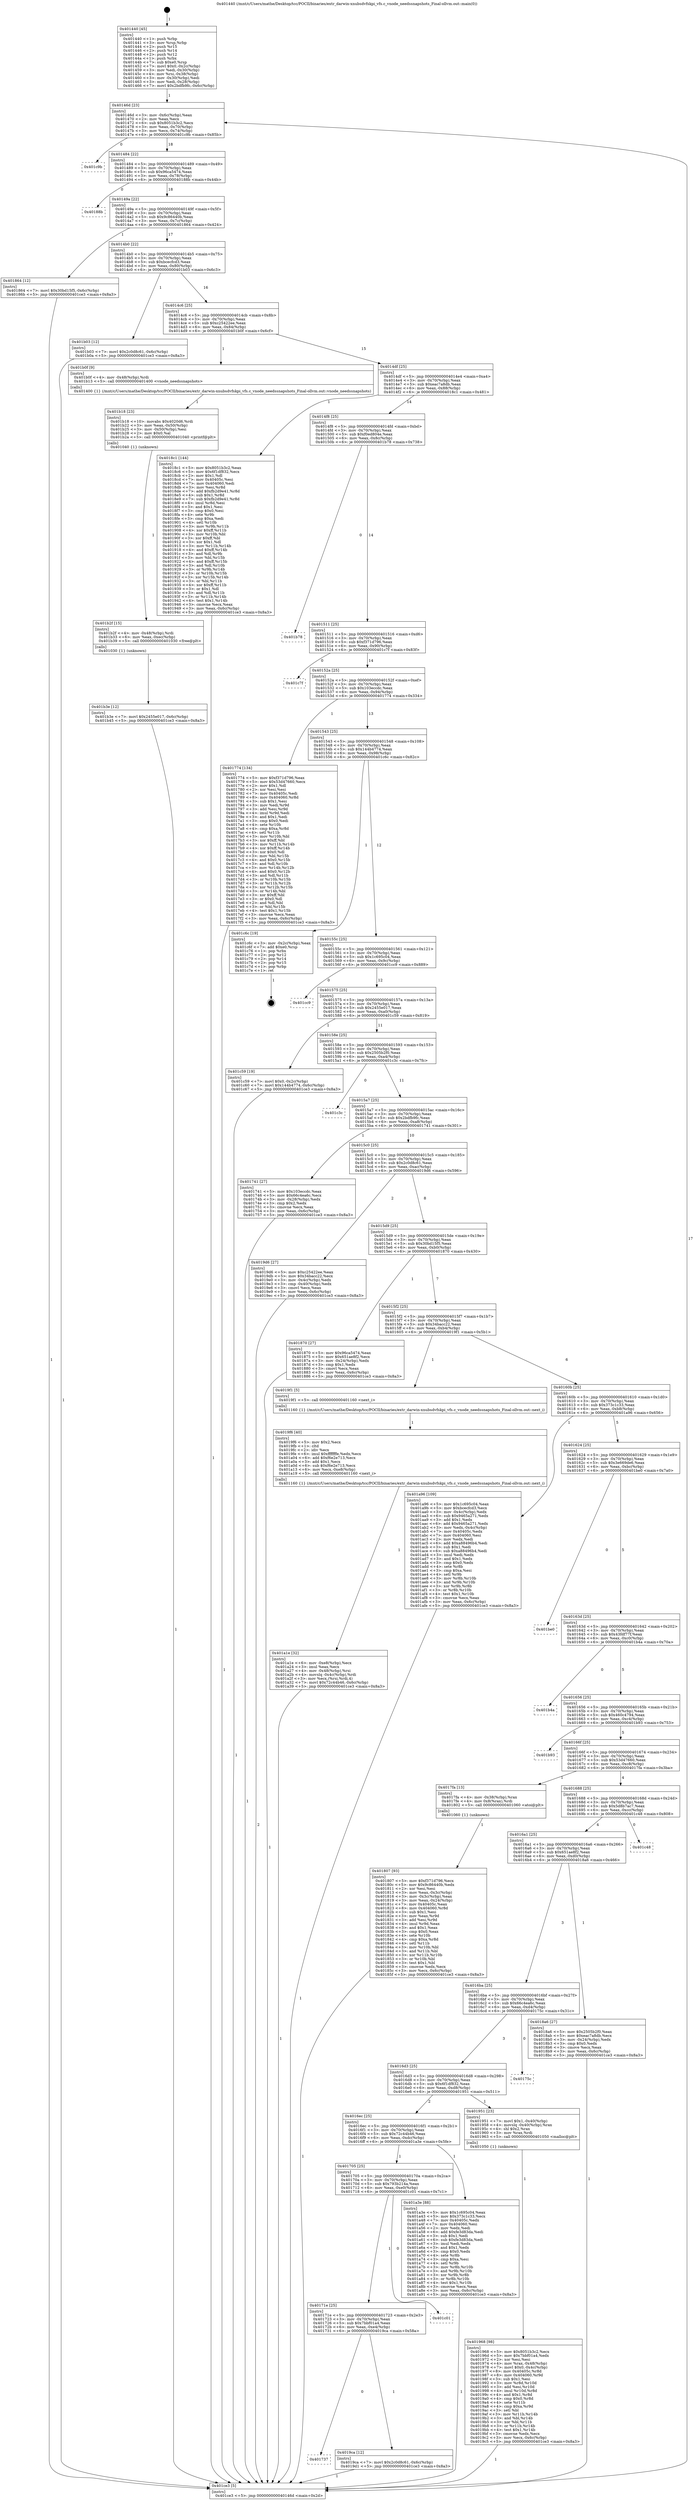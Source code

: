 digraph "0x401440" {
  label = "0x401440 (/mnt/c/Users/mathe/Desktop/tcc/POCII/binaries/extr_darwin-xnubsdvfskpi_vfs.c_vnode_needssnapshots_Final-ollvm.out::main(0))"
  labelloc = "t"
  node[shape=record]

  Entry [label="",width=0.3,height=0.3,shape=circle,fillcolor=black,style=filled]
  "0x40146d" [label="{
     0x40146d [23]\l
     | [instrs]\l
     &nbsp;&nbsp;0x40146d \<+3\>: mov -0x6c(%rbp),%eax\l
     &nbsp;&nbsp;0x401470 \<+2\>: mov %eax,%ecx\l
     &nbsp;&nbsp;0x401472 \<+6\>: sub $0x8051b3c2,%ecx\l
     &nbsp;&nbsp;0x401478 \<+3\>: mov %eax,-0x70(%rbp)\l
     &nbsp;&nbsp;0x40147b \<+3\>: mov %ecx,-0x74(%rbp)\l
     &nbsp;&nbsp;0x40147e \<+6\>: je 0000000000401c9b \<main+0x85b\>\l
  }"]
  "0x401c9b" [label="{
     0x401c9b\l
  }", style=dashed]
  "0x401484" [label="{
     0x401484 [22]\l
     | [instrs]\l
     &nbsp;&nbsp;0x401484 \<+5\>: jmp 0000000000401489 \<main+0x49\>\l
     &nbsp;&nbsp;0x401489 \<+3\>: mov -0x70(%rbp),%eax\l
     &nbsp;&nbsp;0x40148c \<+5\>: sub $0x96ca5474,%eax\l
     &nbsp;&nbsp;0x401491 \<+3\>: mov %eax,-0x78(%rbp)\l
     &nbsp;&nbsp;0x401494 \<+6\>: je 000000000040188b \<main+0x44b\>\l
  }"]
  Exit [label="",width=0.3,height=0.3,shape=circle,fillcolor=black,style=filled,peripheries=2]
  "0x40188b" [label="{
     0x40188b\l
  }", style=dashed]
  "0x40149a" [label="{
     0x40149a [22]\l
     | [instrs]\l
     &nbsp;&nbsp;0x40149a \<+5\>: jmp 000000000040149f \<main+0x5f\>\l
     &nbsp;&nbsp;0x40149f \<+3\>: mov -0x70(%rbp),%eax\l
     &nbsp;&nbsp;0x4014a2 \<+5\>: sub $0x9c86440b,%eax\l
     &nbsp;&nbsp;0x4014a7 \<+3\>: mov %eax,-0x7c(%rbp)\l
     &nbsp;&nbsp;0x4014aa \<+6\>: je 0000000000401864 \<main+0x424\>\l
  }"]
  "0x401b3e" [label="{
     0x401b3e [12]\l
     | [instrs]\l
     &nbsp;&nbsp;0x401b3e \<+7\>: movl $0x2455e017,-0x6c(%rbp)\l
     &nbsp;&nbsp;0x401b45 \<+5\>: jmp 0000000000401ce3 \<main+0x8a3\>\l
  }"]
  "0x401864" [label="{
     0x401864 [12]\l
     | [instrs]\l
     &nbsp;&nbsp;0x401864 \<+7\>: movl $0x30bd15f5,-0x6c(%rbp)\l
     &nbsp;&nbsp;0x40186b \<+5\>: jmp 0000000000401ce3 \<main+0x8a3\>\l
  }"]
  "0x4014b0" [label="{
     0x4014b0 [22]\l
     | [instrs]\l
     &nbsp;&nbsp;0x4014b0 \<+5\>: jmp 00000000004014b5 \<main+0x75\>\l
     &nbsp;&nbsp;0x4014b5 \<+3\>: mov -0x70(%rbp),%eax\l
     &nbsp;&nbsp;0x4014b8 \<+5\>: sub $0xbcecfcd3,%eax\l
     &nbsp;&nbsp;0x4014bd \<+3\>: mov %eax,-0x80(%rbp)\l
     &nbsp;&nbsp;0x4014c0 \<+6\>: je 0000000000401b03 \<main+0x6c3\>\l
  }"]
  "0x401b2f" [label="{
     0x401b2f [15]\l
     | [instrs]\l
     &nbsp;&nbsp;0x401b2f \<+4\>: mov -0x48(%rbp),%rdi\l
     &nbsp;&nbsp;0x401b33 \<+6\>: mov %eax,-0xec(%rbp)\l
     &nbsp;&nbsp;0x401b39 \<+5\>: call 0000000000401030 \<free@plt\>\l
     | [calls]\l
     &nbsp;&nbsp;0x401030 \{1\} (unknown)\l
  }"]
  "0x401b03" [label="{
     0x401b03 [12]\l
     | [instrs]\l
     &nbsp;&nbsp;0x401b03 \<+7\>: movl $0x2c0d8c61,-0x6c(%rbp)\l
     &nbsp;&nbsp;0x401b0a \<+5\>: jmp 0000000000401ce3 \<main+0x8a3\>\l
  }"]
  "0x4014c6" [label="{
     0x4014c6 [25]\l
     | [instrs]\l
     &nbsp;&nbsp;0x4014c6 \<+5\>: jmp 00000000004014cb \<main+0x8b\>\l
     &nbsp;&nbsp;0x4014cb \<+3\>: mov -0x70(%rbp),%eax\l
     &nbsp;&nbsp;0x4014ce \<+5\>: sub $0xc25422ee,%eax\l
     &nbsp;&nbsp;0x4014d3 \<+6\>: mov %eax,-0x84(%rbp)\l
     &nbsp;&nbsp;0x4014d9 \<+6\>: je 0000000000401b0f \<main+0x6cf\>\l
  }"]
  "0x401b18" [label="{
     0x401b18 [23]\l
     | [instrs]\l
     &nbsp;&nbsp;0x401b18 \<+10\>: movabs $0x4020d6,%rdi\l
     &nbsp;&nbsp;0x401b22 \<+3\>: mov %eax,-0x50(%rbp)\l
     &nbsp;&nbsp;0x401b25 \<+3\>: mov -0x50(%rbp),%esi\l
     &nbsp;&nbsp;0x401b28 \<+2\>: mov $0x0,%al\l
     &nbsp;&nbsp;0x401b2a \<+5\>: call 0000000000401040 \<printf@plt\>\l
     | [calls]\l
     &nbsp;&nbsp;0x401040 \{1\} (unknown)\l
  }"]
  "0x401b0f" [label="{
     0x401b0f [9]\l
     | [instrs]\l
     &nbsp;&nbsp;0x401b0f \<+4\>: mov -0x48(%rbp),%rdi\l
     &nbsp;&nbsp;0x401b13 \<+5\>: call 0000000000401400 \<vnode_needssnapshots\>\l
     | [calls]\l
     &nbsp;&nbsp;0x401400 \{1\} (/mnt/c/Users/mathe/Desktop/tcc/POCII/binaries/extr_darwin-xnubsdvfskpi_vfs.c_vnode_needssnapshots_Final-ollvm.out::vnode_needssnapshots)\l
  }"]
  "0x4014df" [label="{
     0x4014df [25]\l
     | [instrs]\l
     &nbsp;&nbsp;0x4014df \<+5\>: jmp 00000000004014e4 \<main+0xa4\>\l
     &nbsp;&nbsp;0x4014e4 \<+3\>: mov -0x70(%rbp),%eax\l
     &nbsp;&nbsp;0x4014e7 \<+5\>: sub $0xeac7a8db,%eax\l
     &nbsp;&nbsp;0x4014ec \<+6\>: mov %eax,-0x88(%rbp)\l
     &nbsp;&nbsp;0x4014f2 \<+6\>: je 00000000004018c1 \<main+0x481\>\l
  }"]
  "0x401a1e" [label="{
     0x401a1e [32]\l
     | [instrs]\l
     &nbsp;&nbsp;0x401a1e \<+6\>: mov -0xe8(%rbp),%ecx\l
     &nbsp;&nbsp;0x401a24 \<+3\>: imul %eax,%ecx\l
     &nbsp;&nbsp;0x401a27 \<+4\>: mov -0x48(%rbp),%rsi\l
     &nbsp;&nbsp;0x401a2b \<+4\>: movslq -0x4c(%rbp),%rdi\l
     &nbsp;&nbsp;0x401a2f \<+3\>: mov %ecx,(%rsi,%rdi,4)\l
     &nbsp;&nbsp;0x401a32 \<+7\>: movl $0x72c44b46,-0x6c(%rbp)\l
     &nbsp;&nbsp;0x401a39 \<+5\>: jmp 0000000000401ce3 \<main+0x8a3\>\l
  }"]
  "0x4018c1" [label="{
     0x4018c1 [144]\l
     | [instrs]\l
     &nbsp;&nbsp;0x4018c1 \<+5\>: mov $0x8051b3c2,%eax\l
     &nbsp;&nbsp;0x4018c6 \<+5\>: mov $0x6f1df832,%ecx\l
     &nbsp;&nbsp;0x4018cb \<+2\>: mov $0x1,%dl\l
     &nbsp;&nbsp;0x4018cd \<+7\>: mov 0x40405c,%esi\l
     &nbsp;&nbsp;0x4018d4 \<+7\>: mov 0x404060,%edi\l
     &nbsp;&nbsp;0x4018db \<+3\>: mov %esi,%r8d\l
     &nbsp;&nbsp;0x4018de \<+7\>: add $0xfb2d9e41,%r8d\l
     &nbsp;&nbsp;0x4018e5 \<+4\>: sub $0x1,%r8d\l
     &nbsp;&nbsp;0x4018e9 \<+7\>: sub $0xfb2d9e41,%r8d\l
     &nbsp;&nbsp;0x4018f0 \<+4\>: imul %r8d,%esi\l
     &nbsp;&nbsp;0x4018f4 \<+3\>: and $0x1,%esi\l
     &nbsp;&nbsp;0x4018f7 \<+3\>: cmp $0x0,%esi\l
     &nbsp;&nbsp;0x4018fa \<+4\>: sete %r9b\l
     &nbsp;&nbsp;0x4018fe \<+3\>: cmp $0xa,%edi\l
     &nbsp;&nbsp;0x401901 \<+4\>: setl %r10b\l
     &nbsp;&nbsp;0x401905 \<+3\>: mov %r9b,%r11b\l
     &nbsp;&nbsp;0x401908 \<+4\>: xor $0xff,%r11b\l
     &nbsp;&nbsp;0x40190c \<+3\>: mov %r10b,%bl\l
     &nbsp;&nbsp;0x40190f \<+3\>: xor $0xff,%bl\l
     &nbsp;&nbsp;0x401912 \<+3\>: xor $0x1,%dl\l
     &nbsp;&nbsp;0x401915 \<+3\>: mov %r11b,%r14b\l
     &nbsp;&nbsp;0x401918 \<+4\>: and $0xff,%r14b\l
     &nbsp;&nbsp;0x40191c \<+3\>: and %dl,%r9b\l
     &nbsp;&nbsp;0x40191f \<+3\>: mov %bl,%r15b\l
     &nbsp;&nbsp;0x401922 \<+4\>: and $0xff,%r15b\l
     &nbsp;&nbsp;0x401926 \<+3\>: and %dl,%r10b\l
     &nbsp;&nbsp;0x401929 \<+3\>: or %r9b,%r14b\l
     &nbsp;&nbsp;0x40192c \<+3\>: or %r10b,%r15b\l
     &nbsp;&nbsp;0x40192f \<+3\>: xor %r15b,%r14b\l
     &nbsp;&nbsp;0x401932 \<+3\>: or %bl,%r11b\l
     &nbsp;&nbsp;0x401935 \<+4\>: xor $0xff,%r11b\l
     &nbsp;&nbsp;0x401939 \<+3\>: or $0x1,%dl\l
     &nbsp;&nbsp;0x40193c \<+3\>: and %dl,%r11b\l
     &nbsp;&nbsp;0x40193f \<+3\>: or %r11b,%r14b\l
     &nbsp;&nbsp;0x401942 \<+4\>: test $0x1,%r14b\l
     &nbsp;&nbsp;0x401946 \<+3\>: cmovne %ecx,%eax\l
     &nbsp;&nbsp;0x401949 \<+3\>: mov %eax,-0x6c(%rbp)\l
     &nbsp;&nbsp;0x40194c \<+5\>: jmp 0000000000401ce3 \<main+0x8a3\>\l
  }"]
  "0x4014f8" [label="{
     0x4014f8 [25]\l
     | [instrs]\l
     &nbsp;&nbsp;0x4014f8 \<+5\>: jmp 00000000004014fd \<main+0xbd\>\l
     &nbsp;&nbsp;0x4014fd \<+3\>: mov -0x70(%rbp),%eax\l
     &nbsp;&nbsp;0x401500 \<+5\>: sub $0xf0ed804e,%eax\l
     &nbsp;&nbsp;0x401505 \<+6\>: mov %eax,-0x8c(%rbp)\l
     &nbsp;&nbsp;0x40150b \<+6\>: je 0000000000401b78 \<main+0x738\>\l
  }"]
  "0x4019f6" [label="{
     0x4019f6 [40]\l
     | [instrs]\l
     &nbsp;&nbsp;0x4019f6 \<+5\>: mov $0x2,%ecx\l
     &nbsp;&nbsp;0x4019fb \<+1\>: cltd\l
     &nbsp;&nbsp;0x4019fc \<+2\>: idiv %ecx\l
     &nbsp;&nbsp;0x4019fe \<+6\>: imul $0xfffffffe,%edx,%ecx\l
     &nbsp;&nbsp;0x401a04 \<+6\>: add $0xf6e2e713,%ecx\l
     &nbsp;&nbsp;0x401a0a \<+3\>: add $0x1,%ecx\l
     &nbsp;&nbsp;0x401a0d \<+6\>: sub $0xf6e2e713,%ecx\l
     &nbsp;&nbsp;0x401a13 \<+6\>: mov %ecx,-0xe8(%rbp)\l
     &nbsp;&nbsp;0x401a19 \<+5\>: call 0000000000401160 \<next_i\>\l
     | [calls]\l
     &nbsp;&nbsp;0x401160 \{1\} (/mnt/c/Users/mathe/Desktop/tcc/POCII/binaries/extr_darwin-xnubsdvfskpi_vfs.c_vnode_needssnapshots_Final-ollvm.out::next_i)\l
  }"]
  "0x401b78" [label="{
     0x401b78\l
  }", style=dashed]
  "0x401511" [label="{
     0x401511 [25]\l
     | [instrs]\l
     &nbsp;&nbsp;0x401511 \<+5\>: jmp 0000000000401516 \<main+0xd6\>\l
     &nbsp;&nbsp;0x401516 \<+3\>: mov -0x70(%rbp),%eax\l
     &nbsp;&nbsp;0x401519 \<+5\>: sub $0xf371d796,%eax\l
     &nbsp;&nbsp;0x40151e \<+6\>: mov %eax,-0x90(%rbp)\l
     &nbsp;&nbsp;0x401524 \<+6\>: je 0000000000401c7f \<main+0x83f\>\l
  }"]
  "0x401737" [label="{
     0x401737\l
  }", style=dashed]
  "0x401c7f" [label="{
     0x401c7f\l
  }", style=dashed]
  "0x40152a" [label="{
     0x40152a [25]\l
     | [instrs]\l
     &nbsp;&nbsp;0x40152a \<+5\>: jmp 000000000040152f \<main+0xef\>\l
     &nbsp;&nbsp;0x40152f \<+3\>: mov -0x70(%rbp),%eax\l
     &nbsp;&nbsp;0x401532 \<+5\>: sub $0x103eccdc,%eax\l
     &nbsp;&nbsp;0x401537 \<+6\>: mov %eax,-0x94(%rbp)\l
     &nbsp;&nbsp;0x40153d \<+6\>: je 0000000000401774 \<main+0x334\>\l
  }"]
  "0x4019ca" [label="{
     0x4019ca [12]\l
     | [instrs]\l
     &nbsp;&nbsp;0x4019ca \<+7\>: movl $0x2c0d8c61,-0x6c(%rbp)\l
     &nbsp;&nbsp;0x4019d1 \<+5\>: jmp 0000000000401ce3 \<main+0x8a3\>\l
  }"]
  "0x401774" [label="{
     0x401774 [134]\l
     | [instrs]\l
     &nbsp;&nbsp;0x401774 \<+5\>: mov $0xf371d796,%eax\l
     &nbsp;&nbsp;0x401779 \<+5\>: mov $0x53d47660,%ecx\l
     &nbsp;&nbsp;0x40177e \<+2\>: mov $0x1,%dl\l
     &nbsp;&nbsp;0x401780 \<+2\>: xor %esi,%esi\l
     &nbsp;&nbsp;0x401782 \<+7\>: mov 0x40405c,%edi\l
     &nbsp;&nbsp;0x401789 \<+8\>: mov 0x404060,%r8d\l
     &nbsp;&nbsp;0x401791 \<+3\>: sub $0x1,%esi\l
     &nbsp;&nbsp;0x401794 \<+3\>: mov %edi,%r9d\l
     &nbsp;&nbsp;0x401797 \<+3\>: add %esi,%r9d\l
     &nbsp;&nbsp;0x40179a \<+4\>: imul %r9d,%edi\l
     &nbsp;&nbsp;0x40179e \<+3\>: and $0x1,%edi\l
     &nbsp;&nbsp;0x4017a1 \<+3\>: cmp $0x0,%edi\l
     &nbsp;&nbsp;0x4017a4 \<+4\>: sete %r10b\l
     &nbsp;&nbsp;0x4017a8 \<+4\>: cmp $0xa,%r8d\l
     &nbsp;&nbsp;0x4017ac \<+4\>: setl %r11b\l
     &nbsp;&nbsp;0x4017b0 \<+3\>: mov %r10b,%bl\l
     &nbsp;&nbsp;0x4017b3 \<+3\>: xor $0xff,%bl\l
     &nbsp;&nbsp;0x4017b6 \<+3\>: mov %r11b,%r14b\l
     &nbsp;&nbsp;0x4017b9 \<+4\>: xor $0xff,%r14b\l
     &nbsp;&nbsp;0x4017bd \<+3\>: xor $0x0,%dl\l
     &nbsp;&nbsp;0x4017c0 \<+3\>: mov %bl,%r15b\l
     &nbsp;&nbsp;0x4017c3 \<+4\>: and $0x0,%r15b\l
     &nbsp;&nbsp;0x4017c7 \<+3\>: and %dl,%r10b\l
     &nbsp;&nbsp;0x4017ca \<+3\>: mov %r14b,%r12b\l
     &nbsp;&nbsp;0x4017cd \<+4\>: and $0x0,%r12b\l
     &nbsp;&nbsp;0x4017d1 \<+3\>: and %dl,%r11b\l
     &nbsp;&nbsp;0x4017d4 \<+3\>: or %r10b,%r15b\l
     &nbsp;&nbsp;0x4017d7 \<+3\>: or %r11b,%r12b\l
     &nbsp;&nbsp;0x4017da \<+3\>: xor %r12b,%r15b\l
     &nbsp;&nbsp;0x4017dd \<+3\>: or %r14b,%bl\l
     &nbsp;&nbsp;0x4017e0 \<+3\>: xor $0xff,%bl\l
     &nbsp;&nbsp;0x4017e3 \<+3\>: or $0x0,%dl\l
     &nbsp;&nbsp;0x4017e6 \<+2\>: and %dl,%bl\l
     &nbsp;&nbsp;0x4017e8 \<+3\>: or %bl,%r15b\l
     &nbsp;&nbsp;0x4017eb \<+4\>: test $0x1,%r15b\l
     &nbsp;&nbsp;0x4017ef \<+3\>: cmovne %ecx,%eax\l
     &nbsp;&nbsp;0x4017f2 \<+3\>: mov %eax,-0x6c(%rbp)\l
     &nbsp;&nbsp;0x4017f5 \<+5\>: jmp 0000000000401ce3 \<main+0x8a3\>\l
  }"]
  "0x401543" [label="{
     0x401543 [25]\l
     | [instrs]\l
     &nbsp;&nbsp;0x401543 \<+5\>: jmp 0000000000401548 \<main+0x108\>\l
     &nbsp;&nbsp;0x401548 \<+3\>: mov -0x70(%rbp),%eax\l
     &nbsp;&nbsp;0x40154b \<+5\>: sub $0x144b4774,%eax\l
     &nbsp;&nbsp;0x401550 \<+6\>: mov %eax,-0x98(%rbp)\l
     &nbsp;&nbsp;0x401556 \<+6\>: je 0000000000401c6c \<main+0x82c\>\l
  }"]
  "0x40171e" [label="{
     0x40171e [25]\l
     | [instrs]\l
     &nbsp;&nbsp;0x40171e \<+5\>: jmp 0000000000401723 \<main+0x2e3\>\l
     &nbsp;&nbsp;0x401723 \<+3\>: mov -0x70(%rbp),%eax\l
     &nbsp;&nbsp;0x401726 \<+5\>: sub $0x7bbf01a4,%eax\l
     &nbsp;&nbsp;0x40172b \<+6\>: mov %eax,-0xe4(%rbp)\l
     &nbsp;&nbsp;0x401731 \<+6\>: je 00000000004019ca \<main+0x58a\>\l
  }"]
  "0x401c6c" [label="{
     0x401c6c [19]\l
     | [instrs]\l
     &nbsp;&nbsp;0x401c6c \<+3\>: mov -0x2c(%rbp),%eax\l
     &nbsp;&nbsp;0x401c6f \<+7\>: add $0xe0,%rsp\l
     &nbsp;&nbsp;0x401c76 \<+1\>: pop %rbx\l
     &nbsp;&nbsp;0x401c77 \<+2\>: pop %r12\l
     &nbsp;&nbsp;0x401c79 \<+2\>: pop %r14\l
     &nbsp;&nbsp;0x401c7b \<+2\>: pop %r15\l
     &nbsp;&nbsp;0x401c7d \<+1\>: pop %rbp\l
     &nbsp;&nbsp;0x401c7e \<+1\>: ret\l
  }"]
  "0x40155c" [label="{
     0x40155c [25]\l
     | [instrs]\l
     &nbsp;&nbsp;0x40155c \<+5\>: jmp 0000000000401561 \<main+0x121\>\l
     &nbsp;&nbsp;0x401561 \<+3\>: mov -0x70(%rbp),%eax\l
     &nbsp;&nbsp;0x401564 \<+5\>: sub $0x1c695c04,%eax\l
     &nbsp;&nbsp;0x401569 \<+6\>: mov %eax,-0x9c(%rbp)\l
     &nbsp;&nbsp;0x40156f \<+6\>: je 0000000000401cc9 \<main+0x889\>\l
  }"]
  "0x401c01" [label="{
     0x401c01\l
  }", style=dashed]
  "0x401cc9" [label="{
     0x401cc9\l
  }", style=dashed]
  "0x401575" [label="{
     0x401575 [25]\l
     | [instrs]\l
     &nbsp;&nbsp;0x401575 \<+5\>: jmp 000000000040157a \<main+0x13a\>\l
     &nbsp;&nbsp;0x40157a \<+3\>: mov -0x70(%rbp),%eax\l
     &nbsp;&nbsp;0x40157d \<+5\>: sub $0x2455e017,%eax\l
     &nbsp;&nbsp;0x401582 \<+6\>: mov %eax,-0xa0(%rbp)\l
     &nbsp;&nbsp;0x401588 \<+6\>: je 0000000000401c59 \<main+0x819\>\l
  }"]
  "0x401705" [label="{
     0x401705 [25]\l
     | [instrs]\l
     &nbsp;&nbsp;0x401705 \<+5\>: jmp 000000000040170a \<main+0x2ca\>\l
     &nbsp;&nbsp;0x40170a \<+3\>: mov -0x70(%rbp),%eax\l
     &nbsp;&nbsp;0x40170d \<+5\>: sub $0x793b214a,%eax\l
     &nbsp;&nbsp;0x401712 \<+6\>: mov %eax,-0xe0(%rbp)\l
     &nbsp;&nbsp;0x401718 \<+6\>: je 0000000000401c01 \<main+0x7c1\>\l
  }"]
  "0x401c59" [label="{
     0x401c59 [19]\l
     | [instrs]\l
     &nbsp;&nbsp;0x401c59 \<+7\>: movl $0x0,-0x2c(%rbp)\l
     &nbsp;&nbsp;0x401c60 \<+7\>: movl $0x144b4774,-0x6c(%rbp)\l
     &nbsp;&nbsp;0x401c67 \<+5\>: jmp 0000000000401ce3 \<main+0x8a3\>\l
  }"]
  "0x40158e" [label="{
     0x40158e [25]\l
     | [instrs]\l
     &nbsp;&nbsp;0x40158e \<+5\>: jmp 0000000000401593 \<main+0x153\>\l
     &nbsp;&nbsp;0x401593 \<+3\>: mov -0x70(%rbp),%eax\l
     &nbsp;&nbsp;0x401596 \<+5\>: sub $0x2505b2f0,%eax\l
     &nbsp;&nbsp;0x40159b \<+6\>: mov %eax,-0xa4(%rbp)\l
     &nbsp;&nbsp;0x4015a1 \<+6\>: je 0000000000401c3c \<main+0x7fc\>\l
  }"]
  "0x401a3e" [label="{
     0x401a3e [88]\l
     | [instrs]\l
     &nbsp;&nbsp;0x401a3e \<+5\>: mov $0x1c695c04,%eax\l
     &nbsp;&nbsp;0x401a43 \<+5\>: mov $0x373c1c33,%ecx\l
     &nbsp;&nbsp;0x401a48 \<+7\>: mov 0x40405c,%edx\l
     &nbsp;&nbsp;0x401a4f \<+7\>: mov 0x404060,%esi\l
     &nbsp;&nbsp;0x401a56 \<+2\>: mov %edx,%edi\l
     &nbsp;&nbsp;0x401a58 \<+6\>: add $0xfe3d83da,%edi\l
     &nbsp;&nbsp;0x401a5e \<+3\>: sub $0x1,%edi\l
     &nbsp;&nbsp;0x401a61 \<+6\>: sub $0xfe3d83da,%edi\l
     &nbsp;&nbsp;0x401a67 \<+3\>: imul %edi,%edx\l
     &nbsp;&nbsp;0x401a6a \<+3\>: and $0x1,%edx\l
     &nbsp;&nbsp;0x401a6d \<+3\>: cmp $0x0,%edx\l
     &nbsp;&nbsp;0x401a70 \<+4\>: sete %r8b\l
     &nbsp;&nbsp;0x401a74 \<+3\>: cmp $0xa,%esi\l
     &nbsp;&nbsp;0x401a77 \<+4\>: setl %r9b\l
     &nbsp;&nbsp;0x401a7b \<+3\>: mov %r8b,%r10b\l
     &nbsp;&nbsp;0x401a7e \<+3\>: and %r9b,%r10b\l
     &nbsp;&nbsp;0x401a81 \<+3\>: xor %r9b,%r8b\l
     &nbsp;&nbsp;0x401a84 \<+3\>: or %r8b,%r10b\l
     &nbsp;&nbsp;0x401a87 \<+4\>: test $0x1,%r10b\l
     &nbsp;&nbsp;0x401a8b \<+3\>: cmovne %ecx,%eax\l
     &nbsp;&nbsp;0x401a8e \<+3\>: mov %eax,-0x6c(%rbp)\l
     &nbsp;&nbsp;0x401a91 \<+5\>: jmp 0000000000401ce3 \<main+0x8a3\>\l
  }"]
  "0x401c3c" [label="{
     0x401c3c\l
  }", style=dashed]
  "0x4015a7" [label="{
     0x4015a7 [25]\l
     | [instrs]\l
     &nbsp;&nbsp;0x4015a7 \<+5\>: jmp 00000000004015ac \<main+0x16c\>\l
     &nbsp;&nbsp;0x4015ac \<+3\>: mov -0x70(%rbp),%eax\l
     &nbsp;&nbsp;0x4015af \<+5\>: sub $0x2bdfb9fc,%eax\l
     &nbsp;&nbsp;0x4015b4 \<+6\>: mov %eax,-0xa8(%rbp)\l
     &nbsp;&nbsp;0x4015ba \<+6\>: je 0000000000401741 \<main+0x301\>\l
  }"]
  "0x401968" [label="{
     0x401968 [98]\l
     | [instrs]\l
     &nbsp;&nbsp;0x401968 \<+5\>: mov $0x8051b3c2,%ecx\l
     &nbsp;&nbsp;0x40196d \<+5\>: mov $0x7bbf01a4,%edx\l
     &nbsp;&nbsp;0x401972 \<+2\>: xor %esi,%esi\l
     &nbsp;&nbsp;0x401974 \<+4\>: mov %rax,-0x48(%rbp)\l
     &nbsp;&nbsp;0x401978 \<+7\>: movl $0x0,-0x4c(%rbp)\l
     &nbsp;&nbsp;0x40197f \<+8\>: mov 0x40405c,%r8d\l
     &nbsp;&nbsp;0x401987 \<+8\>: mov 0x404060,%r9d\l
     &nbsp;&nbsp;0x40198f \<+3\>: sub $0x1,%esi\l
     &nbsp;&nbsp;0x401992 \<+3\>: mov %r8d,%r10d\l
     &nbsp;&nbsp;0x401995 \<+3\>: add %esi,%r10d\l
     &nbsp;&nbsp;0x401998 \<+4\>: imul %r10d,%r8d\l
     &nbsp;&nbsp;0x40199c \<+4\>: and $0x1,%r8d\l
     &nbsp;&nbsp;0x4019a0 \<+4\>: cmp $0x0,%r8d\l
     &nbsp;&nbsp;0x4019a4 \<+4\>: sete %r11b\l
     &nbsp;&nbsp;0x4019a8 \<+4\>: cmp $0xa,%r9d\l
     &nbsp;&nbsp;0x4019ac \<+3\>: setl %bl\l
     &nbsp;&nbsp;0x4019af \<+3\>: mov %r11b,%r14b\l
     &nbsp;&nbsp;0x4019b2 \<+3\>: and %bl,%r14b\l
     &nbsp;&nbsp;0x4019b5 \<+3\>: xor %bl,%r11b\l
     &nbsp;&nbsp;0x4019b8 \<+3\>: or %r11b,%r14b\l
     &nbsp;&nbsp;0x4019bb \<+4\>: test $0x1,%r14b\l
     &nbsp;&nbsp;0x4019bf \<+3\>: cmovne %edx,%ecx\l
     &nbsp;&nbsp;0x4019c2 \<+3\>: mov %ecx,-0x6c(%rbp)\l
     &nbsp;&nbsp;0x4019c5 \<+5\>: jmp 0000000000401ce3 \<main+0x8a3\>\l
  }"]
  "0x401741" [label="{
     0x401741 [27]\l
     | [instrs]\l
     &nbsp;&nbsp;0x401741 \<+5\>: mov $0x103eccdc,%eax\l
     &nbsp;&nbsp;0x401746 \<+5\>: mov $0x66c4ea6c,%ecx\l
     &nbsp;&nbsp;0x40174b \<+3\>: mov -0x28(%rbp),%edx\l
     &nbsp;&nbsp;0x40174e \<+3\>: cmp $0x2,%edx\l
     &nbsp;&nbsp;0x401751 \<+3\>: cmovne %ecx,%eax\l
     &nbsp;&nbsp;0x401754 \<+3\>: mov %eax,-0x6c(%rbp)\l
     &nbsp;&nbsp;0x401757 \<+5\>: jmp 0000000000401ce3 \<main+0x8a3\>\l
  }"]
  "0x4015c0" [label="{
     0x4015c0 [25]\l
     | [instrs]\l
     &nbsp;&nbsp;0x4015c0 \<+5\>: jmp 00000000004015c5 \<main+0x185\>\l
     &nbsp;&nbsp;0x4015c5 \<+3\>: mov -0x70(%rbp),%eax\l
     &nbsp;&nbsp;0x4015c8 \<+5\>: sub $0x2c0d8c61,%eax\l
     &nbsp;&nbsp;0x4015cd \<+6\>: mov %eax,-0xac(%rbp)\l
     &nbsp;&nbsp;0x4015d3 \<+6\>: je 00000000004019d6 \<main+0x596\>\l
  }"]
  "0x401ce3" [label="{
     0x401ce3 [5]\l
     | [instrs]\l
     &nbsp;&nbsp;0x401ce3 \<+5\>: jmp 000000000040146d \<main+0x2d\>\l
  }"]
  "0x401440" [label="{
     0x401440 [45]\l
     | [instrs]\l
     &nbsp;&nbsp;0x401440 \<+1\>: push %rbp\l
     &nbsp;&nbsp;0x401441 \<+3\>: mov %rsp,%rbp\l
     &nbsp;&nbsp;0x401444 \<+2\>: push %r15\l
     &nbsp;&nbsp;0x401446 \<+2\>: push %r14\l
     &nbsp;&nbsp;0x401448 \<+2\>: push %r12\l
     &nbsp;&nbsp;0x40144a \<+1\>: push %rbx\l
     &nbsp;&nbsp;0x40144b \<+7\>: sub $0xe0,%rsp\l
     &nbsp;&nbsp;0x401452 \<+7\>: movl $0x0,-0x2c(%rbp)\l
     &nbsp;&nbsp;0x401459 \<+3\>: mov %edi,-0x30(%rbp)\l
     &nbsp;&nbsp;0x40145c \<+4\>: mov %rsi,-0x38(%rbp)\l
     &nbsp;&nbsp;0x401460 \<+3\>: mov -0x30(%rbp),%edi\l
     &nbsp;&nbsp;0x401463 \<+3\>: mov %edi,-0x28(%rbp)\l
     &nbsp;&nbsp;0x401466 \<+7\>: movl $0x2bdfb9fc,-0x6c(%rbp)\l
  }"]
  "0x4016ec" [label="{
     0x4016ec [25]\l
     | [instrs]\l
     &nbsp;&nbsp;0x4016ec \<+5\>: jmp 00000000004016f1 \<main+0x2b1\>\l
     &nbsp;&nbsp;0x4016f1 \<+3\>: mov -0x70(%rbp),%eax\l
     &nbsp;&nbsp;0x4016f4 \<+5\>: sub $0x72c44b46,%eax\l
     &nbsp;&nbsp;0x4016f9 \<+6\>: mov %eax,-0xdc(%rbp)\l
     &nbsp;&nbsp;0x4016ff \<+6\>: je 0000000000401a3e \<main+0x5fe\>\l
  }"]
  "0x4019d6" [label="{
     0x4019d6 [27]\l
     | [instrs]\l
     &nbsp;&nbsp;0x4019d6 \<+5\>: mov $0xc25422ee,%eax\l
     &nbsp;&nbsp;0x4019db \<+5\>: mov $0x34bacc22,%ecx\l
     &nbsp;&nbsp;0x4019e0 \<+3\>: mov -0x4c(%rbp),%edx\l
     &nbsp;&nbsp;0x4019e3 \<+3\>: cmp -0x40(%rbp),%edx\l
     &nbsp;&nbsp;0x4019e6 \<+3\>: cmovl %ecx,%eax\l
     &nbsp;&nbsp;0x4019e9 \<+3\>: mov %eax,-0x6c(%rbp)\l
     &nbsp;&nbsp;0x4019ec \<+5\>: jmp 0000000000401ce3 \<main+0x8a3\>\l
  }"]
  "0x4015d9" [label="{
     0x4015d9 [25]\l
     | [instrs]\l
     &nbsp;&nbsp;0x4015d9 \<+5\>: jmp 00000000004015de \<main+0x19e\>\l
     &nbsp;&nbsp;0x4015de \<+3\>: mov -0x70(%rbp),%eax\l
     &nbsp;&nbsp;0x4015e1 \<+5\>: sub $0x30bd15f5,%eax\l
     &nbsp;&nbsp;0x4015e6 \<+6\>: mov %eax,-0xb0(%rbp)\l
     &nbsp;&nbsp;0x4015ec \<+6\>: je 0000000000401870 \<main+0x430\>\l
  }"]
  "0x401951" [label="{
     0x401951 [23]\l
     | [instrs]\l
     &nbsp;&nbsp;0x401951 \<+7\>: movl $0x1,-0x40(%rbp)\l
     &nbsp;&nbsp;0x401958 \<+4\>: movslq -0x40(%rbp),%rax\l
     &nbsp;&nbsp;0x40195c \<+4\>: shl $0x2,%rax\l
     &nbsp;&nbsp;0x401960 \<+3\>: mov %rax,%rdi\l
     &nbsp;&nbsp;0x401963 \<+5\>: call 0000000000401050 \<malloc@plt\>\l
     | [calls]\l
     &nbsp;&nbsp;0x401050 \{1\} (unknown)\l
  }"]
  "0x401870" [label="{
     0x401870 [27]\l
     | [instrs]\l
     &nbsp;&nbsp;0x401870 \<+5\>: mov $0x96ca5474,%eax\l
     &nbsp;&nbsp;0x401875 \<+5\>: mov $0x651ae8f2,%ecx\l
     &nbsp;&nbsp;0x40187a \<+3\>: mov -0x24(%rbp),%edx\l
     &nbsp;&nbsp;0x40187d \<+3\>: cmp $0x1,%edx\l
     &nbsp;&nbsp;0x401880 \<+3\>: cmovl %ecx,%eax\l
     &nbsp;&nbsp;0x401883 \<+3\>: mov %eax,-0x6c(%rbp)\l
     &nbsp;&nbsp;0x401886 \<+5\>: jmp 0000000000401ce3 \<main+0x8a3\>\l
  }"]
  "0x4015f2" [label="{
     0x4015f2 [25]\l
     | [instrs]\l
     &nbsp;&nbsp;0x4015f2 \<+5\>: jmp 00000000004015f7 \<main+0x1b7\>\l
     &nbsp;&nbsp;0x4015f7 \<+3\>: mov -0x70(%rbp),%eax\l
     &nbsp;&nbsp;0x4015fa \<+5\>: sub $0x34bacc22,%eax\l
     &nbsp;&nbsp;0x4015ff \<+6\>: mov %eax,-0xb4(%rbp)\l
     &nbsp;&nbsp;0x401605 \<+6\>: je 00000000004019f1 \<main+0x5b1\>\l
  }"]
  "0x4016d3" [label="{
     0x4016d3 [25]\l
     | [instrs]\l
     &nbsp;&nbsp;0x4016d3 \<+5\>: jmp 00000000004016d8 \<main+0x298\>\l
     &nbsp;&nbsp;0x4016d8 \<+3\>: mov -0x70(%rbp),%eax\l
     &nbsp;&nbsp;0x4016db \<+5\>: sub $0x6f1df832,%eax\l
     &nbsp;&nbsp;0x4016e0 \<+6\>: mov %eax,-0xd8(%rbp)\l
     &nbsp;&nbsp;0x4016e6 \<+6\>: je 0000000000401951 \<main+0x511\>\l
  }"]
  "0x4019f1" [label="{
     0x4019f1 [5]\l
     | [instrs]\l
     &nbsp;&nbsp;0x4019f1 \<+5\>: call 0000000000401160 \<next_i\>\l
     | [calls]\l
     &nbsp;&nbsp;0x401160 \{1\} (/mnt/c/Users/mathe/Desktop/tcc/POCII/binaries/extr_darwin-xnubsdvfskpi_vfs.c_vnode_needssnapshots_Final-ollvm.out::next_i)\l
  }"]
  "0x40160b" [label="{
     0x40160b [25]\l
     | [instrs]\l
     &nbsp;&nbsp;0x40160b \<+5\>: jmp 0000000000401610 \<main+0x1d0\>\l
     &nbsp;&nbsp;0x401610 \<+3\>: mov -0x70(%rbp),%eax\l
     &nbsp;&nbsp;0x401613 \<+5\>: sub $0x373c1c33,%eax\l
     &nbsp;&nbsp;0x401618 \<+6\>: mov %eax,-0xb8(%rbp)\l
     &nbsp;&nbsp;0x40161e \<+6\>: je 0000000000401a96 \<main+0x656\>\l
  }"]
  "0x40175c" [label="{
     0x40175c\l
  }", style=dashed]
  "0x401a96" [label="{
     0x401a96 [109]\l
     | [instrs]\l
     &nbsp;&nbsp;0x401a96 \<+5\>: mov $0x1c695c04,%eax\l
     &nbsp;&nbsp;0x401a9b \<+5\>: mov $0xbcecfcd3,%ecx\l
     &nbsp;&nbsp;0x401aa0 \<+3\>: mov -0x4c(%rbp),%edx\l
     &nbsp;&nbsp;0x401aa3 \<+6\>: sub $0x9465a271,%edx\l
     &nbsp;&nbsp;0x401aa9 \<+3\>: add $0x1,%edx\l
     &nbsp;&nbsp;0x401aac \<+6\>: add $0x9465a271,%edx\l
     &nbsp;&nbsp;0x401ab2 \<+3\>: mov %edx,-0x4c(%rbp)\l
     &nbsp;&nbsp;0x401ab5 \<+7\>: mov 0x40405c,%edx\l
     &nbsp;&nbsp;0x401abc \<+7\>: mov 0x404060,%esi\l
     &nbsp;&nbsp;0x401ac3 \<+2\>: mov %edx,%edi\l
     &nbsp;&nbsp;0x401ac5 \<+6\>: add $0xa88496b4,%edi\l
     &nbsp;&nbsp;0x401acb \<+3\>: sub $0x1,%edi\l
     &nbsp;&nbsp;0x401ace \<+6\>: sub $0xa88496b4,%edi\l
     &nbsp;&nbsp;0x401ad4 \<+3\>: imul %edi,%edx\l
     &nbsp;&nbsp;0x401ad7 \<+3\>: and $0x1,%edx\l
     &nbsp;&nbsp;0x401ada \<+3\>: cmp $0x0,%edx\l
     &nbsp;&nbsp;0x401add \<+4\>: sete %r8b\l
     &nbsp;&nbsp;0x401ae1 \<+3\>: cmp $0xa,%esi\l
     &nbsp;&nbsp;0x401ae4 \<+4\>: setl %r9b\l
     &nbsp;&nbsp;0x401ae8 \<+3\>: mov %r8b,%r10b\l
     &nbsp;&nbsp;0x401aeb \<+3\>: and %r9b,%r10b\l
     &nbsp;&nbsp;0x401aee \<+3\>: xor %r9b,%r8b\l
     &nbsp;&nbsp;0x401af1 \<+3\>: or %r8b,%r10b\l
     &nbsp;&nbsp;0x401af4 \<+4\>: test $0x1,%r10b\l
     &nbsp;&nbsp;0x401af8 \<+3\>: cmovne %ecx,%eax\l
     &nbsp;&nbsp;0x401afb \<+3\>: mov %eax,-0x6c(%rbp)\l
     &nbsp;&nbsp;0x401afe \<+5\>: jmp 0000000000401ce3 \<main+0x8a3\>\l
  }"]
  "0x401624" [label="{
     0x401624 [25]\l
     | [instrs]\l
     &nbsp;&nbsp;0x401624 \<+5\>: jmp 0000000000401629 \<main+0x1e9\>\l
     &nbsp;&nbsp;0x401629 \<+3\>: mov -0x70(%rbp),%eax\l
     &nbsp;&nbsp;0x40162c \<+5\>: sub $0x3e669de6,%eax\l
     &nbsp;&nbsp;0x401631 \<+6\>: mov %eax,-0xbc(%rbp)\l
     &nbsp;&nbsp;0x401637 \<+6\>: je 0000000000401be0 \<main+0x7a0\>\l
  }"]
  "0x4016ba" [label="{
     0x4016ba [25]\l
     | [instrs]\l
     &nbsp;&nbsp;0x4016ba \<+5\>: jmp 00000000004016bf \<main+0x27f\>\l
     &nbsp;&nbsp;0x4016bf \<+3\>: mov -0x70(%rbp),%eax\l
     &nbsp;&nbsp;0x4016c2 \<+5\>: sub $0x66c4ea6c,%eax\l
     &nbsp;&nbsp;0x4016c7 \<+6\>: mov %eax,-0xd4(%rbp)\l
     &nbsp;&nbsp;0x4016cd \<+6\>: je 000000000040175c \<main+0x31c\>\l
  }"]
  "0x401be0" [label="{
     0x401be0\l
  }", style=dashed]
  "0x40163d" [label="{
     0x40163d [25]\l
     | [instrs]\l
     &nbsp;&nbsp;0x40163d \<+5\>: jmp 0000000000401642 \<main+0x202\>\l
     &nbsp;&nbsp;0x401642 \<+3\>: mov -0x70(%rbp),%eax\l
     &nbsp;&nbsp;0x401645 \<+5\>: sub $0x43fdf77f,%eax\l
     &nbsp;&nbsp;0x40164a \<+6\>: mov %eax,-0xc0(%rbp)\l
     &nbsp;&nbsp;0x401650 \<+6\>: je 0000000000401b4a \<main+0x70a\>\l
  }"]
  "0x4018a6" [label="{
     0x4018a6 [27]\l
     | [instrs]\l
     &nbsp;&nbsp;0x4018a6 \<+5\>: mov $0x2505b2f0,%eax\l
     &nbsp;&nbsp;0x4018ab \<+5\>: mov $0xeac7a8db,%ecx\l
     &nbsp;&nbsp;0x4018b0 \<+3\>: mov -0x24(%rbp),%edx\l
     &nbsp;&nbsp;0x4018b3 \<+3\>: cmp $0x0,%edx\l
     &nbsp;&nbsp;0x4018b6 \<+3\>: cmove %ecx,%eax\l
     &nbsp;&nbsp;0x4018b9 \<+3\>: mov %eax,-0x6c(%rbp)\l
     &nbsp;&nbsp;0x4018bc \<+5\>: jmp 0000000000401ce3 \<main+0x8a3\>\l
  }"]
  "0x401b4a" [label="{
     0x401b4a\l
  }", style=dashed]
  "0x401656" [label="{
     0x401656 [25]\l
     | [instrs]\l
     &nbsp;&nbsp;0x401656 \<+5\>: jmp 000000000040165b \<main+0x21b\>\l
     &nbsp;&nbsp;0x40165b \<+3\>: mov -0x70(%rbp),%eax\l
     &nbsp;&nbsp;0x40165e \<+5\>: sub $0x460c4794,%eax\l
     &nbsp;&nbsp;0x401663 \<+6\>: mov %eax,-0xc4(%rbp)\l
     &nbsp;&nbsp;0x401669 \<+6\>: je 0000000000401b93 \<main+0x753\>\l
  }"]
  "0x4016a1" [label="{
     0x4016a1 [25]\l
     | [instrs]\l
     &nbsp;&nbsp;0x4016a1 \<+5\>: jmp 00000000004016a6 \<main+0x266\>\l
     &nbsp;&nbsp;0x4016a6 \<+3\>: mov -0x70(%rbp),%eax\l
     &nbsp;&nbsp;0x4016a9 \<+5\>: sub $0x651ae8f2,%eax\l
     &nbsp;&nbsp;0x4016ae \<+6\>: mov %eax,-0xd0(%rbp)\l
     &nbsp;&nbsp;0x4016b4 \<+6\>: je 00000000004018a6 \<main+0x466\>\l
  }"]
  "0x401b93" [label="{
     0x401b93\l
  }", style=dashed]
  "0x40166f" [label="{
     0x40166f [25]\l
     | [instrs]\l
     &nbsp;&nbsp;0x40166f \<+5\>: jmp 0000000000401674 \<main+0x234\>\l
     &nbsp;&nbsp;0x401674 \<+3\>: mov -0x70(%rbp),%eax\l
     &nbsp;&nbsp;0x401677 \<+5\>: sub $0x53d47660,%eax\l
     &nbsp;&nbsp;0x40167c \<+6\>: mov %eax,-0xc8(%rbp)\l
     &nbsp;&nbsp;0x401682 \<+6\>: je 00000000004017fa \<main+0x3ba\>\l
  }"]
  "0x401c48" [label="{
     0x401c48\l
  }", style=dashed]
  "0x4017fa" [label="{
     0x4017fa [13]\l
     | [instrs]\l
     &nbsp;&nbsp;0x4017fa \<+4\>: mov -0x38(%rbp),%rax\l
     &nbsp;&nbsp;0x4017fe \<+4\>: mov 0x8(%rax),%rdi\l
     &nbsp;&nbsp;0x401802 \<+5\>: call 0000000000401060 \<atoi@plt\>\l
     | [calls]\l
     &nbsp;&nbsp;0x401060 \{1\} (unknown)\l
  }"]
  "0x401688" [label="{
     0x401688 [25]\l
     | [instrs]\l
     &nbsp;&nbsp;0x401688 \<+5\>: jmp 000000000040168d \<main+0x24d\>\l
     &nbsp;&nbsp;0x40168d \<+3\>: mov -0x70(%rbp),%eax\l
     &nbsp;&nbsp;0x401690 \<+5\>: sub $0x5d8b7ac7,%eax\l
     &nbsp;&nbsp;0x401695 \<+6\>: mov %eax,-0xcc(%rbp)\l
     &nbsp;&nbsp;0x40169b \<+6\>: je 0000000000401c48 \<main+0x808\>\l
  }"]
  "0x401807" [label="{
     0x401807 [93]\l
     | [instrs]\l
     &nbsp;&nbsp;0x401807 \<+5\>: mov $0xf371d796,%ecx\l
     &nbsp;&nbsp;0x40180c \<+5\>: mov $0x9c86440b,%edx\l
     &nbsp;&nbsp;0x401811 \<+2\>: xor %esi,%esi\l
     &nbsp;&nbsp;0x401813 \<+3\>: mov %eax,-0x3c(%rbp)\l
     &nbsp;&nbsp;0x401816 \<+3\>: mov -0x3c(%rbp),%eax\l
     &nbsp;&nbsp;0x401819 \<+3\>: mov %eax,-0x24(%rbp)\l
     &nbsp;&nbsp;0x40181c \<+7\>: mov 0x40405c,%eax\l
     &nbsp;&nbsp;0x401823 \<+8\>: mov 0x404060,%r8d\l
     &nbsp;&nbsp;0x40182b \<+3\>: sub $0x1,%esi\l
     &nbsp;&nbsp;0x40182e \<+3\>: mov %eax,%r9d\l
     &nbsp;&nbsp;0x401831 \<+3\>: add %esi,%r9d\l
     &nbsp;&nbsp;0x401834 \<+4\>: imul %r9d,%eax\l
     &nbsp;&nbsp;0x401838 \<+3\>: and $0x1,%eax\l
     &nbsp;&nbsp;0x40183b \<+3\>: cmp $0x0,%eax\l
     &nbsp;&nbsp;0x40183e \<+4\>: sete %r10b\l
     &nbsp;&nbsp;0x401842 \<+4\>: cmp $0xa,%r8d\l
     &nbsp;&nbsp;0x401846 \<+4\>: setl %r11b\l
     &nbsp;&nbsp;0x40184a \<+3\>: mov %r10b,%bl\l
     &nbsp;&nbsp;0x40184d \<+3\>: and %r11b,%bl\l
     &nbsp;&nbsp;0x401850 \<+3\>: xor %r11b,%r10b\l
     &nbsp;&nbsp;0x401853 \<+3\>: or %r10b,%bl\l
     &nbsp;&nbsp;0x401856 \<+3\>: test $0x1,%bl\l
     &nbsp;&nbsp;0x401859 \<+3\>: cmovne %edx,%ecx\l
     &nbsp;&nbsp;0x40185c \<+3\>: mov %ecx,-0x6c(%rbp)\l
     &nbsp;&nbsp;0x40185f \<+5\>: jmp 0000000000401ce3 \<main+0x8a3\>\l
  }"]
  Entry -> "0x401440" [label=" 1"]
  "0x40146d" -> "0x401c9b" [label=" 0"]
  "0x40146d" -> "0x401484" [label=" 18"]
  "0x401c6c" -> Exit [label=" 1"]
  "0x401484" -> "0x40188b" [label=" 0"]
  "0x401484" -> "0x40149a" [label=" 18"]
  "0x401c59" -> "0x401ce3" [label=" 1"]
  "0x40149a" -> "0x401864" [label=" 1"]
  "0x40149a" -> "0x4014b0" [label=" 17"]
  "0x401b3e" -> "0x401ce3" [label=" 1"]
  "0x4014b0" -> "0x401b03" [label=" 1"]
  "0x4014b0" -> "0x4014c6" [label=" 16"]
  "0x401b2f" -> "0x401b3e" [label=" 1"]
  "0x4014c6" -> "0x401b0f" [label=" 1"]
  "0x4014c6" -> "0x4014df" [label=" 15"]
  "0x401b18" -> "0x401b2f" [label=" 1"]
  "0x4014df" -> "0x4018c1" [label=" 1"]
  "0x4014df" -> "0x4014f8" [label=" 14"]
  "0x401b0f" -> "0x401b18" [label=" 1"]
  "0x4014f8" -> "0x401b78" [label=" 0"]
  "0x4014f8" -> "0x401511" [label=" 14"]
  "0x401b03" -> "0x401ce3" [label=" 1"]
  "0x401511" -> "0x401c7f" [label=" 0"]
  "0x401511" -> "0x40152a" [label=" 14"]
  "0x401a96" -> "0x401ce3" [label=" 1"]
  "0x40152a" -> "0x401774" [label=" 1"]
  "0x40152a" -> "0x401543" [label=" 13"]
  "0x401a3e" -> "0x401ce3" [label=" 1"]
  "0x401543" -> "0x401c6c" [label=" 1"]
  "0x401543" -> "0x40155c" [label=" 12"]
  "0x4019f6" -> "0x401a1e" [label=" 1"]
  "0x40155c" -> "0x401cc9" [label=" 0"]
  "0x40155c" -> "0x401575" [label=" 12"]
  "0x4019f1" -> "0x4019f6" [label=" 1"]
  "0x401575" -> "0x401c59" [label=" 1"]
  "0x401575" -> "0x40158e" [label=" 11"]
  "0x4019ca" -> "0x401ce3" [label=" 1"]
  "0x40158e" -> "0x401c3c" [label=" 0"]
  "0x40158e" -> "0x4015a7" [label=" 11"]
  "0x40171e" -> "0x401737" [label=" 0"]
  "0x4015a7" -> "0x401741" [label=" 1"]
  "0x4015a7" -> "0x4015c0" [label=" 10"]
  "0x401741" -> "0x401ce3" [label=" 1"]
  "0x401440" -> "0x40146d" [label=" 1"]
  "0x401ce3" -> "0x40146d" [label=" 17"]
  "0x401774" -> "0x401ce3" [label=" 1"]
  "0x401a1e" -> "0x401ce3" [label=" 1"]
  "0x4015c0" -> "0x4019d6" [label=" 2"]
  "0x4015c0" -> "0x4015d9" [label=" 8"]
  "0x401705" -> "0x40171e" [label=" 1"]
  "0x4015d9" -> "0x401870" [label=" 1"]
  "0x4015d9" -> "0x4015f2" [label=" 7"]
  "0x401705" -> "0x401c01" [label=" 0"]
  "0x4015f2" -> "0x4019f1" [label=" 1"]
  "0x4015f2" -> "0x40160b" [label=" 6"]
  "0x4016ec" -> "0x401705" [label=" 1"]
  "0x40160b" -> "0x401a96" [label=" 1"]
  "0x40160b" -> "0x401624" [label=" 5"]
  "0x4016ec" -> "0x401a3e" [label=" 1"]
  "0x401624" -> "0x401be0" [label=" 0"]
  "0x401624" -> "0x40163d" [label=" 5"]
  "0x401968" -> "0x401ce3" [label=" 1"]
  "0x40163d" -> "0x401b4a" [label=" 0"]
  "0x40163d" -> "0x401656" [label=" 5"]
  "0x401951" -> "0x401968" [label=" 1"]
  "0x401656" -> "0x401b93" [label=" 0"]
  "0x401656" -> "0x40166f" [label=" 5"]
  "0x4016d3" -> "0x401951" [label=" 1"]
  "0x40166f" -> "0x4017fa" [label=" 1"]
  "0x40166f" -> "0x401688" [label=" 4"]
  "0x4017fa" -> "0x401807" [label=" 1"]
  "0x401807" -> "0x401ce3" [label=" 1"]
  "0x401864" -> "0x401ce3" [label=" 1"]
  "0x401870" -> "0x401ce3" [label=" 1"]
  "0x4019d6" -> "0x401ce3" [label=" 2"]
  "0x401688" -> "0x401c48" [label=" 0"]
  "0x401688" -> "0x4016a1" [label=" 4"]
  "0x4016d3" -> "0x4016ec" [label=" 2"]
  "0x4016a1" -> "0x4018a6" [label=" 1"]
  "0x4016a1" -> "0x4016ba" [label=" 3"]
  "0x4018a6" -> "0x401ce3" [label=" 1"]
  "0x4018c1" -> "0x401ce3" [label=" 1"]
  "0x40171e" -> "0x4019ca" [label=" 1"]
  "0x4016ba" -> "0x40175c" [label=" 0"]
  "0x4016ba" -> "0x4016d3" [label=" 3"]
}
